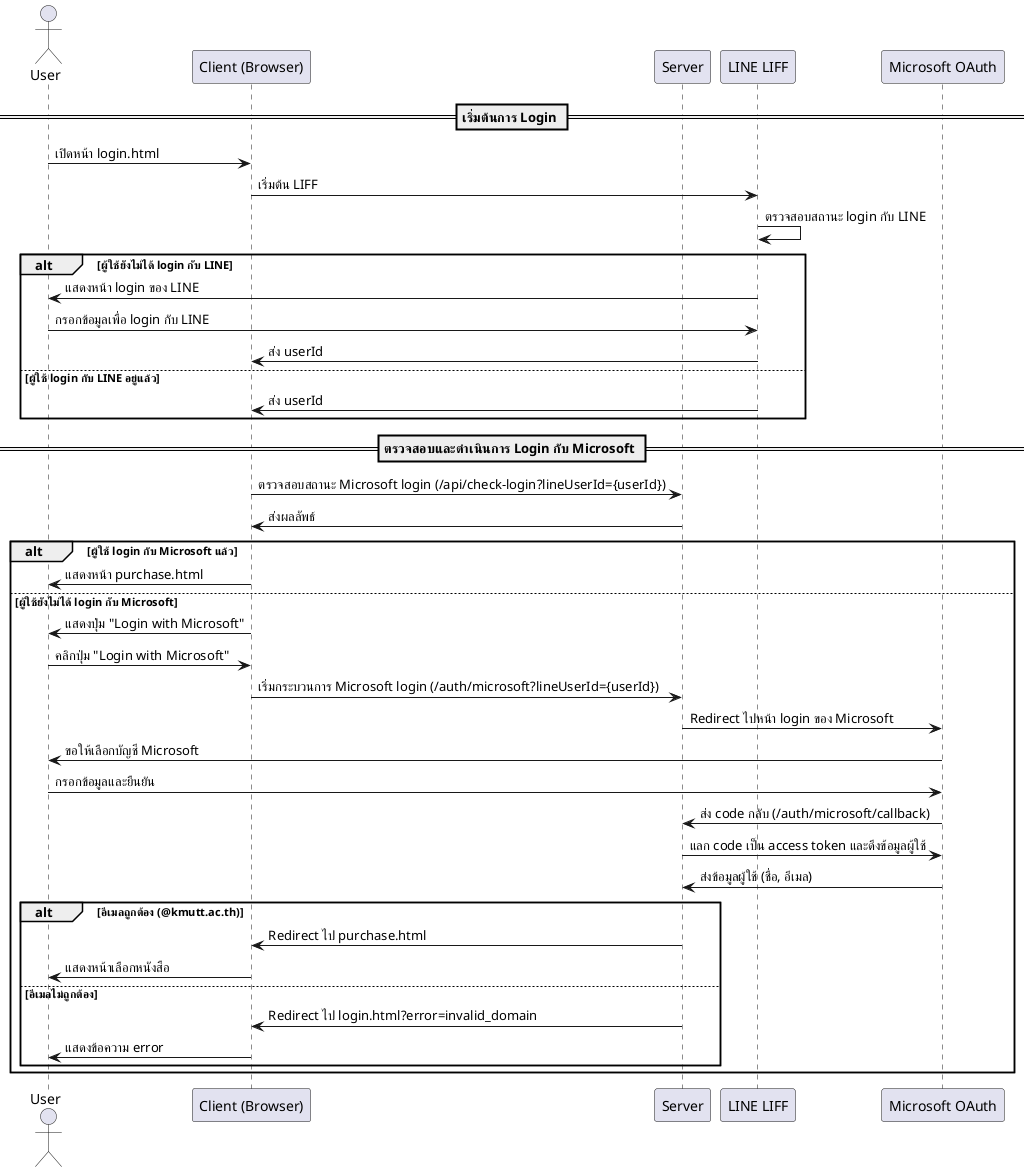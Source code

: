 @startuml
!define RECTANGLE class

actor User

participant "Client (Browser)" as Client
participant "Server" as Server
participant "LINE LIFF" as LIFF
participant "Microsoft OAuth" as MSOAuth

== เริ่มต้นการ Login ==
User -> Client: เปิดหน้า login.html
Client -> LIFF: เริ่มต้น LIFF
LIFF -> LIFF: ตรวจสอบสถานะ login กับ LINE
alt ผู้ใช้ยังไม่ได้ login กับ LINE
    LIFF -> User: แสดงหน้า login ของ LINE
    User -> LIFF: กรอกข้อมูลเพื่อ login กับ LINE
    LIFF -> Client: ส่ง userId
else ผู้ใช้ login กับ LINE อยู่แล้ว
    LIFF -> Client: ส่ง userId
end alt

== ตรวจสอบและดำเนินการ Login กับ Microsoft ==
Client -> Server: ตรวจสอบสถานะ Microsoft login (/api/check-login?lineUserId={userId})
Server -> Client: ส่งผลลัพธ์
alt ผู้ใช้ login กับ Microsoft แล้ว
    Client -> User: แสดงหน้า purchase.html
else ผู้ใช้ยังไม่ได้ login กับ Microsoft
    Client -> User: แสดงปุ่ม "Login with Microsoft"
    User -> Client: คลิกปุ่ม "Login with Microsoft"
    Client -> Server: เริ่มกระบวนการ Microsoft login (/auth/microsoft?lineUserId={userId})
    Server -> MSOAuth: Redirect ไปหน้า login ของ Microsoft
    MSOAuth -> User: ขอให้เลือกบัญชี Microsoft
    User -> MSOAuth: กรอกข้อมูลและยืนยัน
    MSOAuth -> Server: ส่ง code กลับ (/auth/microsoft/callback)
    Server -> MSOAuth: แลก code เป็น access token และดึงข้อมูลผู้ใช้
    MSOAuth -> Server: ส่งข้อมูลผู้ใช้ (ชื่อ, อีเมล)
    alt อีเมลถูกต้อง (@kmutt.ac.th)
        Server -> Client: Redirect ไป purchase.html
        Client -> User: แสดงหน้าเลือกหนังสือ
    else อีเมลไม่ถูกต้อง
        Server -> Client: Redirect ไป login.html?error=invalid_domain
        Client -> User: แสดงข้อความ error
    end alt
end alt

@enduml 
